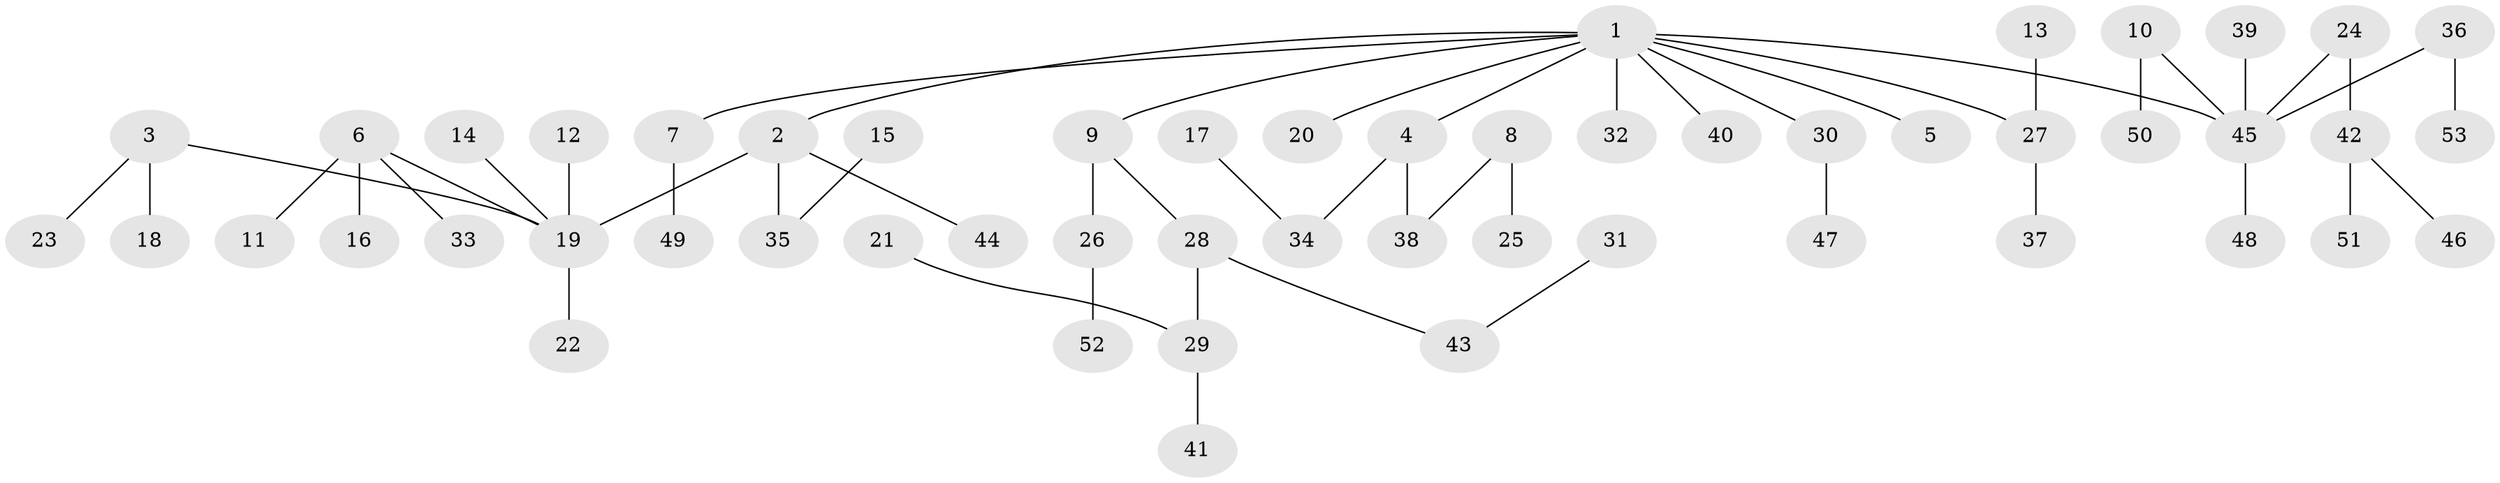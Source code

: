 // original degree distribution, {3: 0.12264150943396226, 9: 0.009433962264150943, 4: 0.07547169811320754, 2: 0.3018867924528302, 7: 0.009433962264150943, 1: 0.46226415094339623, 5: 0.018867924528301886}
// Generated by graph-tools (version 1.1) at 2025/26/03/09/25 03:26:31]
// undirected, 53 vertices, 52 edges
graph export_dot {
graph [start="1"]
  node [color=gray90,style=filled];
  1;
  2;
  3;
  4;
  5;
  6;
  7;
  8;
  9;
  10;
  11;
  12;
  13;
  14;
  15;
  16;
  17;
  18;
  19;
  20;
  21;
  22;
  23;
  24;
  25;
  26;
  27;
  28;
  29;
  30;
  31;
  32;
  33;
  34;
  35;
  36;
  37;
  38;
  39;
  40;
  41;
  42;
  43;
  44;
  45;
  46;
  47;
  48;
  49;
  50;
  51;
  52;
  53;
  1 -- 2 [weight=1.0];
  1 -- 4 [weight=1.0];
  1 -- 5 [weight=1.0];
  1 -- 7 [weight=1.0];
  1 -- 9 [weight=1.0];
  1 -- 20 [weight=1.0];
  1 -- 27 [weight=1.0];
  1 -- 30 [weight=1.0];
  1 -- 32 [weight=1.0];
  1 -- 40 [weight=1.0];
  1 -- 45 [weight=1.0];
  2 -- 19 [weight=1.0];
  2 -- 35 [weight=1.0];
  2 -- 44 [weight=1.0];
  3 -- 18 [weight=1.0];
  3 -- 19 [weight=1.0];
  3 -- 23 [weight=1.0];
  4 -- 34 [weight=1.0];
  4 -- 38 [weight=1.0];
  6 -- 11 [weight=1.0];
  6 -- 16 [weight=1.0];
  6 -- 19 [weight=1.0];
  6 -- 33 [weight=1.0];
  7 -- 49 [weight=1.0];
  8 -- 25 [weight=1.0];
  8 -- 38 [weight=1.0];
  9 -- 26 [weight=1.0];
  9 -- 28 [weight=1.0];
  10 -- 45 [weight=1.0];
  10 -- 50 [weight=1.0];
  12 -- 19 [weight=1.0];
  13 -- 27 [weight=1.0];
  14 -- 19 [weight=1.0];
  15 -- 35 [weight=1.0];
  17 -- 34 [weight=1.0];
  19 -- 22 [weight=1.0];
  21 -- 29 [weight=1.0];
  24 -- 42 [weight=1.0];
  24 -- 45 [weight=1.0];
  26 -- 52 [weight=1.0];
  27 -- 37 [weight=1.0];
  28 -- 29 [weight=1.0];
  28 -- 43 [weight=1.0];
  29 -- 41 [weight=1.0];
  30 -- 47 [weight=1.0];
  31 -- 43 [weight=1.0];
  36 -- 45 [weight=1.0];
  36 -- 53 [weight=1.0];
  39 -- 45 [weight=1.0];
  42 -- 46 [weight=1.0];
  42 -- 51 [weight=1.0];
  45 -- 48 [weight=1.0];
}
